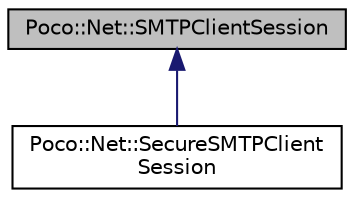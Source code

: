 digraph "Poco::Net::SMTPClientSession"
{
 // LATEX_PDF_SIZE
  edge [fontname="Helvetica",fontsize="10",labelfontname="Helvetica",labelfontsize="10"];
  node [fontname="Helvetica",fontsize="10",shape=record];
  Node1 [label="Poco::Net::SMTPClientSession",height=0.2,width=0.4,color="black", fillcolor="grey75", style="filled", fontcolor="black",tooltip=" "];
  Node1 -> Node2 [dir="back",color="midnightblue",fontsize="10",style="solid"];
  Node2 [label="Poco::Net::SecureSMTPClient\lSession",height=0.2,width=0.4,color="black", fillcolor="white", style="filled",URL="$classPoco_1_1Net_1_1SecureSMTPClientSession.html",tooltip=" "];
}
